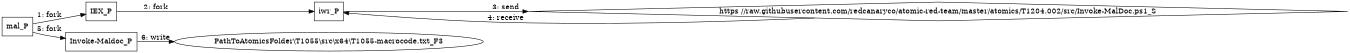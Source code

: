 digraph T1055 {
rankdir="LR"
size="9"
fixedsize="false"
splines="true"
nodesep=0.3
ranksep=0
fontsize=10
overlap="scalexy"
engine= "neato"
	"mal_P" [node_type=Process shape=box]
	"IEX_P" [node_type=Process shape=box]
	"iwr_P" [node_type=Process shape=box]
	"Invoke-Maldoc_P" [node_type=Process shape=box]
	"PathToAtomicsFolder\\T1055\\src\\x64\\T1055-macrocode.txt_F3" [node_type=File shape=ellipse]
	"https //raw.githubusercontent.com/redcanaryco/atomic-red-team/master/atomics/T1204.002/src/Invoke-MalDoc.ps1_S" [node_type=Socket shape=diamond]
	"mal_P" -> "IEX_P" [label="1: fork"]
	"IEX_P" -> "iwr_P" [label="2: fork"]
	"iwr_P" -> "https //raw.githubusercontent.com/redcanaryco/atomic-red-team/master/atomics/T1204.002/src/Invoke-MalDoc.ps1_S" [label="3: send"]
	"https //raw.githubusercontent.com/redcanaryco/atomic-red-team/master/atomics/T1204.002/src/Invoke-MalDoc.ps1_S" -> iwr_P [label="4: receive"]
	"mal_P" -> "Invoke-Maldoc_P" [label="5: fork"]
	"Invoke-Maldoc_P" -> "PathToAtomicsFolder\\T1055\\src\\x64\\T1055-macrocode.txt_F3" [label="6: write"]
}
